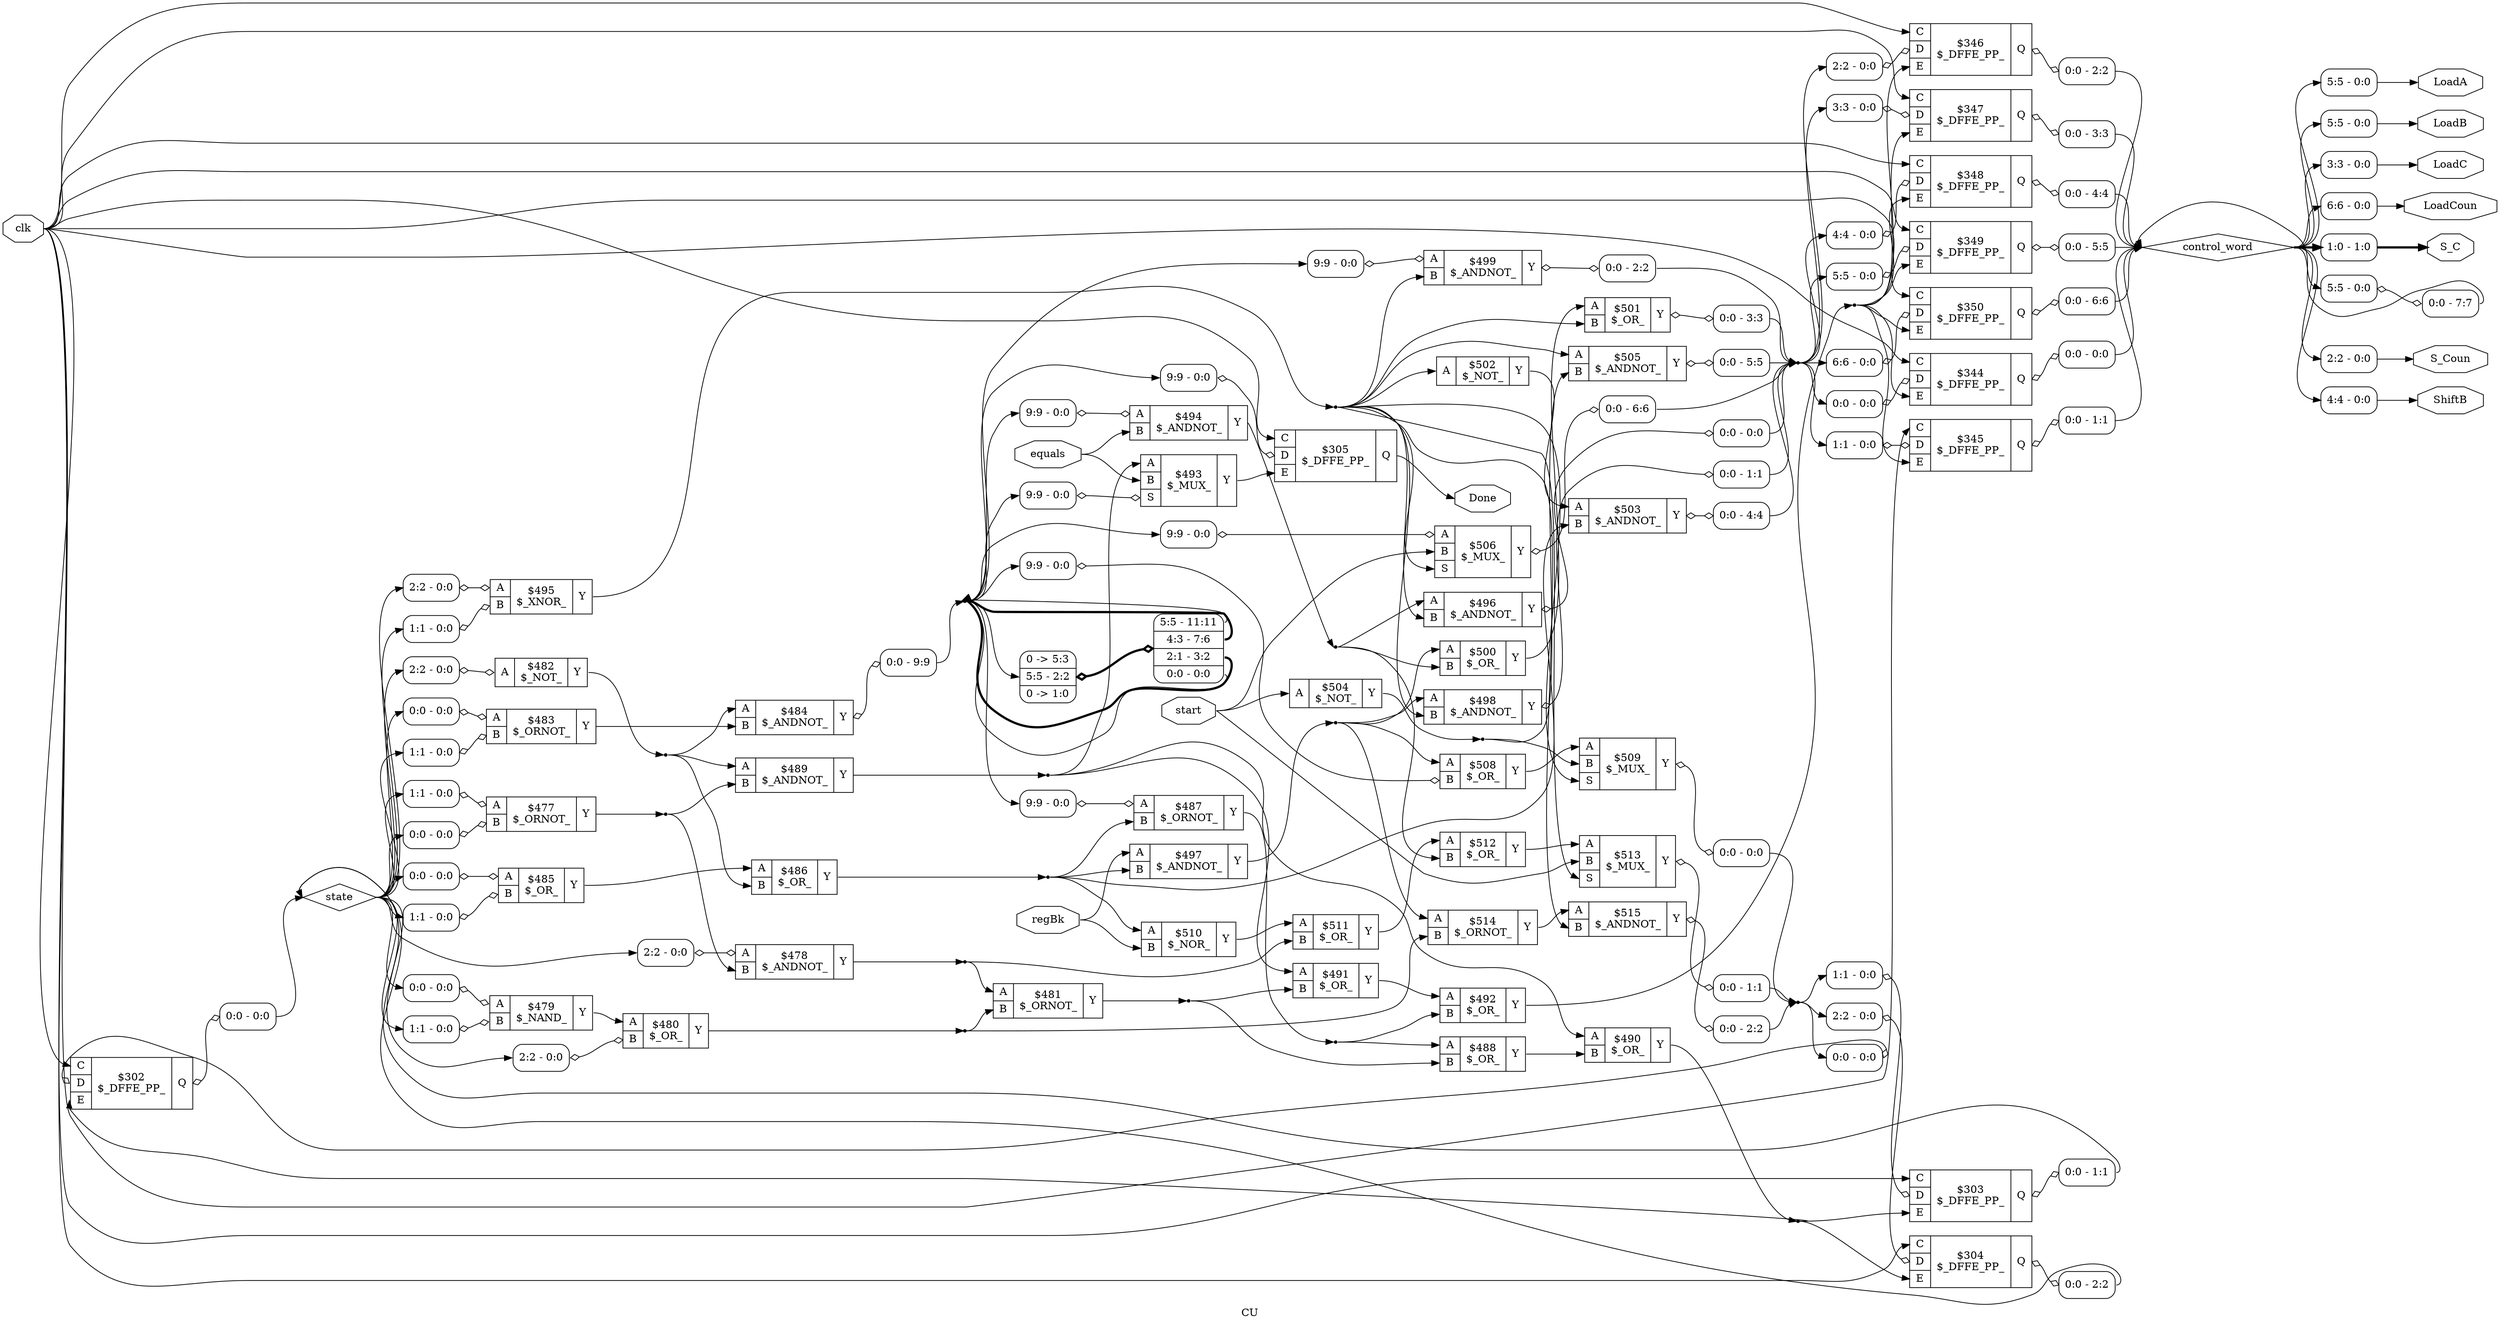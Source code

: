 digraph "CU" {
label="CU";
rankdir="LR";
remincross=true;
n31 [ shape=octagon, label="Done", color="black", fontcolor="black" ];
n32 [ shape=octagon, label="LoadA", color="black", fontcolor="black" ];
n33 [ shape=octagon, label="LoadB", color="black", fontcolor="black" ];
n34 [ shape=octagon, label="LoadC", color="black", fontcolor="black" ];
n35 [ shape=octagon, label="LoadCoun", color="black", fontcolor="black" ];
n36 [ shape=octagon, label="S_C", color="black", fontcolor="black" ];
n37 [ shape=octagon, label="S_Coun", color="black", fontcolor="black" ];
n38 [ shape=octagon, label="ShiftB", color="black", fontcolor="black" ];
n39 [ shape=octagon, label="clk", color="black", fontcolor="black" ];
n40 [ shape=diamond, label="control_word", color="black", fontcolor="black" ];
n41 [ shape=octagon, label="equals", color="black", fontcolor="black" ];
n42 [ shape=octagon, label="regBk", color="black", fontcolor="black" ];
n43 [ shape=octagon, label="start", color="black", fontcolor="black" ];
n44 [ shape=diamond, label="state", color="black", fontcolor="black" ];
c48 [ shape=record, label="{{<p45> A|<p46> B}|$477\n$_ORNOT_|{<p47> Y}}" ];
x0 [ shape=record, style=rounded, label="<s0> 1:1 - 0:0 " ];
x0:e -> c48:p45:w [arrowhead=odiamond, arrowtail=odiamond, dir=both, color="black", label=""];
x1 [ shape=record, style=rounded, label="<s0> 0:0 - 0:0 " ];
x1:e -> c48:p46:w [arrowhead=odiamond, arrowtail=odiamond, dir=both, color="black", label=""];
c49 [ shape=record, label="{{<p45> A|<p46> B}|$478\n$_ANDNOT_|{<p47> Y}}" ];
x2 [ shape=record, style=rounded, label="<s0> 2:2 - 0:0 " ];
x2:e -> c49:p45:w [arrowhead=odiamond, arrowtail=odiamond, dir=both, color="black", label=""];
c50 [ shape=record, label="{{<p45> A|<p46> B}|$479\n$_NAND_|{<p47> Y}}" ];
x3 [ shape=record, style=rounded, label="<s0> 0:0 - 0:0 " ];
x3:e -> c50:p45:w [arrowhead=odiamond, arrowtail=odiamond, dir=both, color="black", label=""];
x4 [ shape=record, style=rounded, label="<s0> 1:1 - 0:0 " ];
x4:e -> c50:p46:w [arrowhead=odiamond, arrowtail=odiamond, dir=both, color="black", label=""];
c51 [ shape=record, label="{{<p45> A|<p46> B}|$480\n$_OR_|{<p47> Y}}" ];
x5 [ shape=record, style=rounded, label="<s0> 2:2 - 0:0 " ];
x5:e -> c51:p46:w [arrowhead=odiamond, arrowtail=odiamond, dir=both, color="black", label=""];
c52 [ shape=record, label="{{<p45> A|<p46> B}|$481\n$_ORNOT_|{<p47> Y}}" ];
c53 [ shape=record, label="{{<p45> A}|$482\n$_NOT_|{<p47> Y}}" ];
x6 [ shape=record, style=rounded, label="<s0> 2:2 - 0:0 " ];
x6:e -> c53:p45:w [arrowhead=odiamond, arrowtail=odiamond, dir=both, color="black", label=""];
c54 [ shape=record, label="{{<p45> A|<p46> B}|$483\n$_ORNOT_|{<p47> Y}}" ];
x7 [ shape=record, style=rounded, label="<s0> 0:0 - 0:0 " ];
x7:e -> c54:p45:w [arrowhead=odiamond, arrowtail=odiamond, dir=both, color="black", label=""];
x8 [ shape=record, style=rounded, label="<s0> 1:1 - 0:0 " ];
x8:e -> c54:p46:w [arrowhead=odiamond, arrowtail=odiamond, dir=both, color="black", label=""];
c55 [ shape=record, label="{{<p45> A|<p46> B}|$484\n$_ANDNOT_|{<p47> Y}}" ];
x9 [ shape=record, style=rounded, label="<s0> 0:0 - 9:9 " ];
c55:p47:e -> x9:w [arrowhead=odiamond, arrowtail=odiamond, dir=both, color="black", label=""];
c56 [ shape=record, label="{{<p45> A|<p46> B}|$485\n$_OR_|{<p47> Y}}" ];
x10 [ shape=record, style=rounded, label="<s0> 0:0 - 0:0 " ];
x10:e -> c56:p45:w [arrowhead=odiamond, arrowtail=odiamond, dir=both, color="black", label=""];
x11 [ shape=record, style=rounded, label="<s0> 1:1 - 0:0 " ];
x11:e -> c56:p46:w [arrowhead=odiamond, arrowtail=odiamond, dir=both, color="black", label=""];
c57 [ shape=record, label="{{<p45> A|<p46> B}|$486\n$_OR_|{<p47> Y}}" ];
c58 [ shape=record, label="{{<p45> A|<p46> B}|$487\n$_ORNOT_|{<p47> Y}}" ];
x12 [ shape=record, style=rounded, label="<s0> 9:9 - 0:0 " ];
x12:e -> c58:p45:w [arrowhead=odiamond, arrowtail=odiamond, dir=both, color="black", label=""];
c59 [ shape=record, label="{{<p45> A|<p46> B}|$488\n$_OR_|{<p47> Y}}" ];
c60 [ shape=record, label="{{<p45> A|<p46> B}|$489\n$_ANDNOT_|{<p47> Y}}" ];
c61 [ shape=record, label="{{<p45> A|<p46> B}|$490\n$_OR_|{<p47> Y}}" ];
c62 [ shape=record, label="{{<p45> A|<p46> B}|$491\n$_OR_|{<p47> Y}}" ];
c63 [ shape=record, label="{{<p45> A|<p46> B}|$492\n$_OR_|{<p47> Y}}" ];
c65 [ shape=record, label="{{<p45> A|<p46> B|<p64> S}|$493\n$_MUX_|{<p47> Y}}" ];
x13 [ shape=record, style=rounded, label="<s0> 9:9 - 0:0 " ];
x13:e -> c65:p64:w [arrowhead=odiamond, arrowtail=odiamond, dir=both, color="black", label=""];
c66 [ shape=record, label="{{<p45> A|<p46> B}|$494\n$_ANDNOT_|{<p47> Y}}" ];
x14 [ shape=record, style=rounded, label="<s0> 9:9 - 0:0 " ];
x14:e -> c66:p45:w [arrowhead=odiamond, arrowtail=odiamond, dir=both, color="black", label=""];
c67 [ shape=record, label="{{<p45> A|<p46> B}|$495\n$_XNOR_|{<p47> Y}}" ];
x15 [ shape=record, style=rounded, label="<s0> 2:2 - 0:0 " ];
x15:e -> c67:p45:w [arrowhead=odiamond, arrowtail=odiamond, dir=both, color="black", label=""];
x16 [ shape=record, style=rounded, label="<s0> 1:1 - 0:0 " ];
x16:e -> c67:p46:w [arrowhead=odiamond, arrowtail=odiamond, dir=both, color="black", label=""];
c68 [ shape=record, label="{{<p45> A|<p46> B}|$496\n$_ANDNOT_|{<p47> Y}}" ];
x17 [ shape=record, style=rounded, label="<s0> 0:0 - 0:0 " ];
c68:p47:e -> x17:w [arrowhead=odiamond, arrowtail=odiamond, dir=both, color="black", label=""];
c69 [ shape=record, label="{{<p45> A|<p46> B}|$497\n$_ANDNOT_|{<p47> Y}}" ];
c70 [ shape=record, label="{{<p45> A|<p46> B}|$498\n$_ANDNOT_|{<p47> Y}}" ];
x18 [ shape=record, style=rounded, label="<s0> 0:0 - 1:1 " ];
c70:p47:e -> x18:w [arrowhead=odiamond, arrowtail=odiamond, dir=both, color="black", label=""];
c71 [ shape=record, label="{{<p45> A|<p46> B}|$499\n$_ANDNOT_|{<p47> Y}}" ];
x19 [ shape=record, style=rounded, label="<s0> 9:9 - 0:0 " ];
x19:e -> c71:p45:w [arrowhead=odiamond, arrowtail=odiamond, dir=both, color="black", label=""];
x20 [ shape=record, style=rounded, label="<s0> 0:0 - 2:2 " ];
c71:p47:e -> x20:w [arrowhead=odiamond, arrowtail=odiamond, dir=both, color="black", label=""];
c72 [ shape=record, label="{{<p45> A|<p46> B}|$500\n$_OR_|{<p47> Y}}" ];
c73 [ shape=record, label="{{<p45> A|<p46> B}|$501\n$_OR_|{<p47> Y}}" ];
x21 [ shape=record, style=rounded, label="<s0> 0:0 - 3:3 " ];
c73:p47:e -> x21:w [arrowhead=odiamond, arrowtail=odiamond, dir=both, color="black", label=""];
c74 [ shape=record, label="{{<p45> A}|$502\n$_NOT_|{<p47> Y}}" ];
c75 [ shape=record, label="{{<p45> A|<p46> B}|$503\n$_ANDNOT_|{<p47> Y}}" ];
x22 [ shape=record, style=rounded, label="<s0> 0:0 - 4:4 " ];
c75:p47:e -> x22:w [arrowhead=odiamond, arrowtail=odiamond, dir=both, color="black", label=""];
c76 [ shape=record, label="{{<p45> A}|$504\n$_NOT_|{<p47> Y}}" ];
c77 [ shape=record, label="{{<p45> A|<p46> B}|$505\n$_ANDNOT_|{<p47> Y}}" ];
x23 [ shape=record, style=rounded, label="<s0> 0:0 - 5:5 " ];
c77:p47:e -> x23:w [arrowhead=odiamond, arrowtail=odiamond, dir=both, color="black", label=""];
c78 [ shape=record, label="{{<p45> A|<p46> B|<p64> S}|$506\n$_MUX_|{<p47> Y}}" ];
x24 [ shape=record, style=rounded, label="<s0> 9:9 - 0:0 " ];
x24:e -> c78:p45:w [arrowhead=odiamond, arrowtail=odiamond, dir=both, color="black", label=""];
x25 [ shape=record, style=rounded, label="<s0> 0:0 - 6:6 " ];
c78:p47:e -> x25:w [arrowhead=odiamond, arrowtail=odiamond, dir=both, color="black", label=""];
c79 [ shape=record, label="{{<p45> A|<p46> B}|$508\n$_OR_|{<p47> Y}}" ];
x26 [ shape=record, style=rounded, label="<s0> 9:9 - 0:0 " ];
x26:e -> c79:p46:w [arrowhead=odiamond, arrowtail=odiamond, dir=both, color="black", label=""];
c80 [ shape=record, label="{{<p45> A|<p46> B|<p64> S}|$509\n$_MUX_|{<p47> Y}}" ];
x27 [ shape=record, style=rounded, label="<s0> 0:0 - 0:0 " ];
c80:p47:e -> x27:w [arrowhead=odiamond, arrowtail=odiamond, dir=both, color="black", label=""];
c81 [ shape=record, label="{{<p45> A|<p46> B}|$510\n$_NOR_|{<p47> Y}}" ];
c82 [ shape=record, label="{{<p45> A|<p46> B}|$511\n$_OR_|{<p47> Y}}" ];
c83 [ shape=record, label="{{<p45> A|<p46> B}|$512\n$_OR_|{<p47> Y}}" ];
c84 [ shape=record, label="{{<p45> A|<p46> B|<p64> S}|$513\n$_MUX_|{<p47> Y}}" ];
x28 [ shape=record, style=rounded, label="<s0> 0:0 - 1:1 " ];
c84:p47:e -> x28:w [arrowhead=odiamond, arrowtail=odiamond, dir=both, color="black", label=""];
c85 [ shape=record, label="{{<p45> A|<p46> B}|$514\n$_ORNOT_|{<p47> Y}}" ];
c86 [ shape=record, label="{{<p45> A|<p46> B}|$515\n$_ANDNOT_|{<p47> Y}}" ];
x29 [ shape=record, style=rounded, label="<s0> 0:0 - 2:2 " ];
c86:p47:e -> x29:w [arrowhead=odiamond, arrowtail=odiamond, dir=both, color="black", label=""];
c91 [ shape=record, label="{{<p87> C|<p88> D|<p89> E}|$302\n$_DFFE_PP_|{<p90> Q}}" ];
x30 [ shape=record, style=rounded, label="<s0> 0:0 - 0:0 " ];
x30:e -> c91:p88:w [arrowhead=odiamond, arrowtail=odiamond, dir=both, color="black", label=""];
x31 [ shape=record, style=rounded, label="<s0> 0:0 - 0:0 " ];
c91:p90:e -> x31:w [arrowhead=odiamond, arrowtail=odiamond, dir=both, color="black", label=""];
c92 [ shape=record, label="{{<p87> C|<p88> D|<p89> E}|$303\n$_DFFE_PP_|{<p90> Q}}" ];
x32 [ shape=record, style=rounded, label="<s0> 1:1 - 0:0 " ];
x32:e -> c92:p88:w [arrowhead=odiamond, arrowtail=odiamond, dir=both, color="black", label=""];
x33 [ shape=record, style=rounded, label="<s0> 0:0 - 1:1 " ];
c92:p90:e -> x33:w [arrowhead=odiamond, arrowtail=odiamond, dir=both, color="black", label=""];
c93 [ shape=record, label="{{<p87> C|<p88> D|<p89> E}|$304\n$_DFFE_PP_|{<p90> Q}}" ];
x34 [ shape=record, style=rounded, label="<s0> 2:2 - 0:0 " ];
x34:e -> c93:p88:w [arrowhead=odiamond, arrowtail=odiamond, dir=both, color="black", label=""];
x35 [ shape=record, style=rounded, label="<s0> 0:0 - 2:2 " ];
c93:p90:e -> x35:w [arrowhead=odiamond, arrowtail=odiamond, dir=both, color="black", label=""];
c94 [ shape=record, label="{{<p87> C|<p88> D|<p89> E}|$305\n$_DFFE_PP_|{<p90> Q}}" ];
x36 [ shape=record, style=rounded, label="<s0> 9:9 - 0:0 " ];
x36:e -> c94:p88:w [arrowhead=odiamond, arrowtail=odiamond, dir=both, color="black", label=""];
c95 [ shape=record, label="{{<p87> C|<p88> D|<p89> E}|$344\n$_DFFE_PP_|{<p90> Q}}" ];
x37 [ shape=record, style=rounded, label="<s0> 0:0 - 0:0 " ];
x37:e -> c95:p88:w [arrowhead=odiamond, arrowtail=odiamond, dir=both, color="black", label=""];
x38 [ shape=record, style=rounded, label="<s0> 0:0 - 0:0 " ];
c95:p90:e -> x38:w [arrowhead=odiamond, arrowtail=odiamond, dir=both, color="black", label=""];
c96 [ shape=record, label="{{<p87> C|<p88> D|<p89> E}|$345\n$_DFFE_PP_|{<p90> Q}}" ];
x39 [ shape=record, style=rounded, label="<s0> 1:1 - 0:0 " ];
x39:e -> c96:p88:w [arrowhead=odiamond, arrowtail=odiamond, dir=both, color="black", label=""];
x40 [ shape=record, style=rounded, label="<s0> 0:0 - 1:1 " ];
c96:p90:e -> x40:w [arrowhead=odiamond, arrowtail=odiamond, dir=both, color="black", label=""];
c97 [ shape=record, label="{{<p87> C|<p88> D|<p89> E}|$346\n$_DFFE_PP_|{<p90> Q}}" ];
x41 [ shape=record, style=rounded, label="<s0> 2:2 - 0:0 " ];
x41:e -> c97:p88:w [arrowhead=odiamond, arrowtail=odiamond, dir=both, color="black", label=""];
x42 [ shape=record, style=rounded, label="<s0> 0:0 - 2:2 " ];
c97:p90:e -> x42:w [arrowhead=odiamond, arrowtail=odiamond, dir=both, color="black", label=""];
c98 [ shape=record, label="{{<p87> C|<p88> D|<p89> E}|$347\n$_DFFE_PP_|{<p90> Q}}" ];
x43 [ shape=record, style=rounded, label="<s0> 3:3 - 0:0 " ];
x43:e -> c98:p88:w [arrowhead=odiamond, arrowtail=odiamond, dir=both, color="black", label=""];
x44 [ shape=record, style=rounded, label="<s0> 0:0 - 3:3 " ];
c98:p90:e -> x44:w [arrowhead=odiamond, arrowtail=odiamond, dir=both, color="black", label=""];
c99 [ shape=record, label="{{<p87> C|<p88> D|<p89> E}|$348\n$_DFFE_PP_|{<p90> Q}}" ];
x45 [ shape=record, style=rounded, label="<s0> 4:4 - 0:0 " ];
x45:e -> c99:p88:w [arrowhead=odiamond, arrowtail=odiamond, dir=both, color="black", label=""];
x46 [ shape=record, style=rounded, label="<s0> 0:0 - 4:4 " ];
c99:p90:e -> x46:w [arrowhead=odiamond, arrowtail=odiamond, dir=both, color="black", label=""];
c100 [ shape=record, label="{{<p87> C|<p88> D|<p89> E}|$349\n$_DFFE_PP_|{<p90> Q}}" ];
x47 [ shape=record, style=rounded, label="<s0> 5:5 - 0:0 " ];
x47:e -> c100:p88:w [arrowhead=odiamond, arrowtail=odiamond, dir=both, color="black", label=""];
x48 [ shape=record, style=rounded, label="<s0> 0:0 - 5:5 " ];
c100:p90:e -> x48:w [arrowhead=odiamond, arrowtail=odiamond, dir=both, color="black", label=""];
c101 [ shape=record, label="{{<p87> C|<p88> D|<p89> E}|$350\n$_DFFE_PP_|{<p90> Q}}" ];
x49 [ shape=record, style=rounded, label="<s0> 6:6 - 0:0 " ];
x49:e -> c101:p88:w [arrowhead=odiamond, arrowtail=odiamond, dir=both, color="black", label=""];
x50 [ shape=record, style=rounded, label="<s0> 0:0 - 6:6 " ];
c101:p90:e -> x50:w [arrowhead=odiamond, arrowtail=odiamond, dir=both, color="black", label=""];
x51 [ shape=record, style=rounded, label="0 -&gt; 5:3 |<s1> 5:5 - 2:2 |0 -&gt; 1:0 " ];
x52 [ shape=record, style=rounded, label="<s3> 5:5 - 11:11 |<s2> 4:3 - 7:6 |<s1> 2:1 - 3:2 |<s0> 0:0 - 0:0 " ];
x51:e -> x52:w [arrowhead=odiamond, arrowtail=odiamond, dir=both, color="black", style="setlinewidth(3)", label=""];
x53 [ shape=record, style=rounded, label="<s0> 5:5 - 0:0 " ];
x54 [ shape=record, style=rounded, label="<s0> 5:5 - 0:0 " ];
x55 [ shape=record, style=rounded, label="<s0> 3:3 - 0:0 " ];
x56 [ shape=record, style=rounded, label="<s0> 6:6 - 0:0 " ];
x57 [ shape=record, style=rounded, label="<s0> 1:0 - 1:0 " ];
x58 [ shape=record, style=rounded, label="<s0> 2:2 - 0:0 " ];
x59 [ shape=record, style=rounded, label="<s0> 4:4 - 0:0 " ];
x60 [ shape=record, style=rounded, label="<s0> 5:5 - 0:0 " ];
x61 [ shape=record, style=rounded, label="<s0> 0:0 - 7:7 " ];
x60:e -> x61:w [arrowhead=odiamond, arrowtail=odiamond, dir=both, color="black", label=""];
n1 [ shape=point ];
c63:p47:e -> n1:w [color="black", label=""];
n1:e -> c100:p89:w [color="black", label=""];
n1:e -> c101:p89:w [color="black", label=""];
n1:e -> c95:p89:w [color="black", label=""];
n1:e -> c96:p89:w [color="black", label=""];
n1:e -> c97:p89:w [color="black", label=""];
n1:e -> c98:p89:w [color="black", label=""];
n1:e -> c99:p89:w [color="black", label=""];
c54:p47:e -> c55:p46:w [color="black", label=""];
c56:p47:e -> c57:p45:w [color="black", label=""];
n12 [ shape=point ];
c57:p47:e -> n12:w [color="black", label=""];
n12:e -> c58:p46:w [color="black", label=""];
n12:e -> c69:p46:w [color="black", label=""];
n12:e -> c75:p46:w [color="black", label=""];
n12:e -> c81:p45:w [color="black", label=""];
n13 [ shape=point ];
c58:p47:e -> n13:w [color="black", label=""];
n13:e -> c59:p45:w [color="black", label=""];
n13:e -> c63:p46:w [color="black", label=""];
c59:p47:e -> c61:p46:w [color="black", label=""];
n15 [ shape=point ];
c60:p47:e -> n15:w [color="black", label=""];
n15:e -> c61:p45:w [color="black", label=""];
n15:e -> c62:p45:w [color="black", label=""];
n15:e -> c65:p45:w [color="black", label=""];
c62:p47:e -> c63:p45:w [color="black", label=""];
n17 [ shape=point ];
c66:p47:e -> n17:w [color="black", label=""];
n17:e -> c68:p45:w [color="black", label=""];
n17:e -> c72:p46:w [color="black", label=""];
n17:e -> c83:p46:w [color="black", label=""];
n18 [ shape=point ];
c67:p47:e -> n18:w [color="black", label=""];
n18:e -> c68:p46:w [color="black", label=""];
n18:e -> c70:p46:w [color="black", label=""];
n18:e -> c71:p46:w [color="black", label=""];
n18:e -> c73:p46:w [color="black", label=""];
n18:e -> c74:p45:w [color="black", label=""];
n18:e -> c77:p45:w [color="black", label=""];
n18:e -> c78:p64:w [color="black", label=""];
n18:e -> c80:p64:w [color="black", label=""];
n18:e -> c84:p64:w [color="black", label=""];
n18:e -> c86:p46:w [color="black", label=""];
n19 [ shape=point ];
c69:p47:e -> n19:w [color="black", label=""];
n19:e -> c70:p45:w [color="black", label=""];
n19:e -> c72:p45:w [color="black", label=""];
n19:e -> c79:p45:w [color="black", label=""];
n19:e -> c85:p45:w [color="black", label=""];
n2 [ shape=point ];
c61:p47:e -> n2:w [color="black", label=""];
n2:e -> c91:p89:w [color="black", label=""];
n2:e -> c92:p89:w [color="black", label=""];
n2:e -> c93:p89:w [color="black", label=""];
c72:p47:e -> c73:p45:w [color="black", label=""];
c74:p47:e -> c75:p45:w [color="black", label=""];
n22 [ shape=point ];
c76:p47:e -> n22:w [color="black", label=""];
n22:e -> c77:p46:w [color="black", label=""];
n22:e -> c80:p46:w [color="black", label=""];
c79:p47:e -> c80:p45:w [color="black", label=""];
c81:p47:e -> c82:p45:w [color="black", label=""];
c82:p47:e -> c83:p45:w [color="black", label=""];
c83:p47:e -> c84:p45:w [color="black", label=""];
c85:p47:e -> c86:p45:w [color="black", label=""];
n28 [ shape=point ];
x52:s0:e -> n28:w [color="black", label=""];
x52:s1:e -> n28:w [color="black", style="setlinewidth(3)", label=""];
x52:s2:e -> n28:w [color="black", style="setlinewidth(3)", label=""];
x52:s3:e -> n28:w [color="black", label=""];
x9:s0:e -> n28:w [color="black", label=""];
n28:e -> x12:s0:w [color="black", label=""];
n28:e -> x13:s0:w [color="black", label=""];
n28:e -> x14:s0:w [color="black", label=""];
n28:e -> x19:s0:w [color="black", label=""];
n28:e -> x24:s0:w [color="black", label=""];
n28:e -> x26:s0:w [color="black", label=""];
n28:e -> x36:s0:w [color="black", label=""];
n28:e -> x51:s1:w [color="black", label=""];
n29 [ shape=point ];
x27:s0:e -> n29:w [color="black", label=""];
x28:s0:e -> n29:w [color="black", label=""];
x29:s0:e -> n29:w [color="black", label=""];
n29:e -> x30:s0:w [color="black", label=""];
n29:e -> x32:s0:w [color="black", label=""];
n29:e -> x34:s0:w [color="black", label=""];
c65:p47:e -> c94:p89:w [color="black", label=""];
n30 [ shape=point ];
x17:s0:e -> n30:w [color="black", label=""];
x18:s0:e -> n30:w [color="black", label=""];
x20:s0:e -> n30:w [color="black", label=""];
x21:s0:e -> n30:w [color="black", label=""];
x22:s0:e -> n30:w [color="black", label=""];
x23:s0:e -> n30:w [color="black", label=""];
x25:s0:e -> n30:w [color="black", label=""];
n30:e -> x37:s0:w [color="black", label=""];
n30:e -> x39:s0:w [color="black", label=""];
n30:e -> x41:s0:w [color="black", label=""];
n30:e -> x43:s0:w [color="black", label=""];
n30:e -> x45:s0:w [color="black", label=""];
n30:e -> x47:s0:w [color="black", label=""];
n30:e -> x49:s0:w [color="black", label=""];
c94:p90:e -> n31:w [color="black", label=""];
x53:e -> n32:w [color="black", label=""];
x54:e -> n33:w [color="black", label=""];
x55:e -> n34:w [color="black", label=""];
x56:e -> n35:w [color="black", label=""];
x57:e -> n36:w [color="black", style="setlinewidth(3)", label=""];
x58:e -> n37:w [color="black", label=""];
x59:e -> n38:w [color="black", label=""];
n39:e -> c100:p87:w [color="black", label=""];
n39:e -> c101:p87:w [color="black", label=""];
n39:e -> c91:p87:w [color="black", label=""];
n39:e -> c92:p87:w [color="black", label=""];
n39:e -> c93:p87:w [color="black", label=""];
n39:e -> c94:p87:w [color="black", label=""];
n39:e -> c95:p87:w [color="black", label=""];
n39:e -> c96:p87:w [color="black", label=""];
n39:e -> c97:p87:w [color="black", label=""];
n39:e -> c98:p87:w [color="black", label=""];
n39:e -> c99:p87:w [color="black", label=""];
n4 [ shape=point ];
c48:p47:e -> n4:w [color="black", label=""];
n4:e -> c49:p46:w [color="black", label=""];
n4:e -> c60:p46:w [color="black", label=""];
x38:s0:e -> n40:w [color="black", label=""];
x40:s0:e -> n40:w [color="black", label=""];
x42:s0:e -> n40:w [color="black", label=""];
x44:s0:e -> n40:w [color="black", label=""];
x46:s0:e -> n40:w [color="black", label=""];
x48:s0:e -> n40:w [color="black", label=""];
x50:s0:e -> n40:w [color="black", label=""];
x61:s0:e -> n40:w [color="black", label=""];
n40:e -> x53:s0:w [color="black", label=""];
n40:e -> x54:s0:w [color="black", label=""];
n40:e -> x55:s0:w [color="black", label=""];
n40:e -> x56:s0:w [color="black", label=""];
n40:e -> x57:s0:w [color="black", style="setlinewidth(3)", label=""];
n40:e -> x58:s0:w [color="black", label=""];
n40:e -> x59:s0:w [color="black", label=""];
n40:e -> x60:s0:w [color="black", label=""];
n41:e -> c65:p46:w [color="black", label=""];
n41:e -> c66:p46:w [color="black", label=""];
n42:e -> c69:p45:w [color="black", label=""];
n42:e -> c81:p46:w [color="black", label=""];
n43:e -> c76:p45:w [color="black", label=""];
n43:e -> c78:p46:w [color="black", label=""];
n43:e -> c84:p46:w [color="black", label=""];
x31:s0:e -> n44:w [color="black", label=""];
x33:s0:e -> n44:w [color="black", label=""];
x35:s0:e -> n44:w [color="black", label=""];
n44:e -> x0:s0:w [color="black", label=""];
n44:e -> x10:s0:w [color="black", label=""];
n44:e -> x11:s0:w [color="black", label=""];
n44:e -> x15:s0:w [color="black", label=""];
n44:e -> x16:s0:w [color="black", label=""];
n44:e -> x1:s0:w [color="black", label=""];
n44:e -> x2:s0:w [color="black", label=""];
n44:e -> x3:s0:w [color="black", label=""];
n44:e -> x4:s0:w [color="black", label=""];
n44:e -> x5:s0:w [color="black", label=""];
n44:e -> x6:s0:w [color="black", label=""];
n44:e -> x7:s0:w [color="black", label=""];
n44:e -> x8:s0:w [color="black", label=""];
n5 [ shape=point ];
c49:p47:e -> n5:w [color="black", label=""];
n5:e -> c52:p45:w [color="black", label=""];
n5:e -> c82:p46:w [color="black", label=""];
c50:p47:e -> c51:p45:w [color="black", label=""];
n7 [ shape=point ];
c51:p47:e -> n7:w [color="black", label=""];
n7:e -> c52:p46:w [color="black", label=""];
n7:e -> c85:p46:w [color="black", label=""];
n8 [ shape=point ];
c52:p47:e -> n8:w [color="black", label=""];
n8:e -> c59:p46:w [color="black", label=""];
n8:e -> c62:p46:w [color="black", label=""];
n9 [ shape=point ];
c53:p47:e -> n9:w [color="black", label=""];
n9:e -> c55:p45:w [color="black", label=""];
n9:e -> c57:p46:w [color="black", label=""];
n9:e -> c60:p45:w [color="black", label=""];
}

